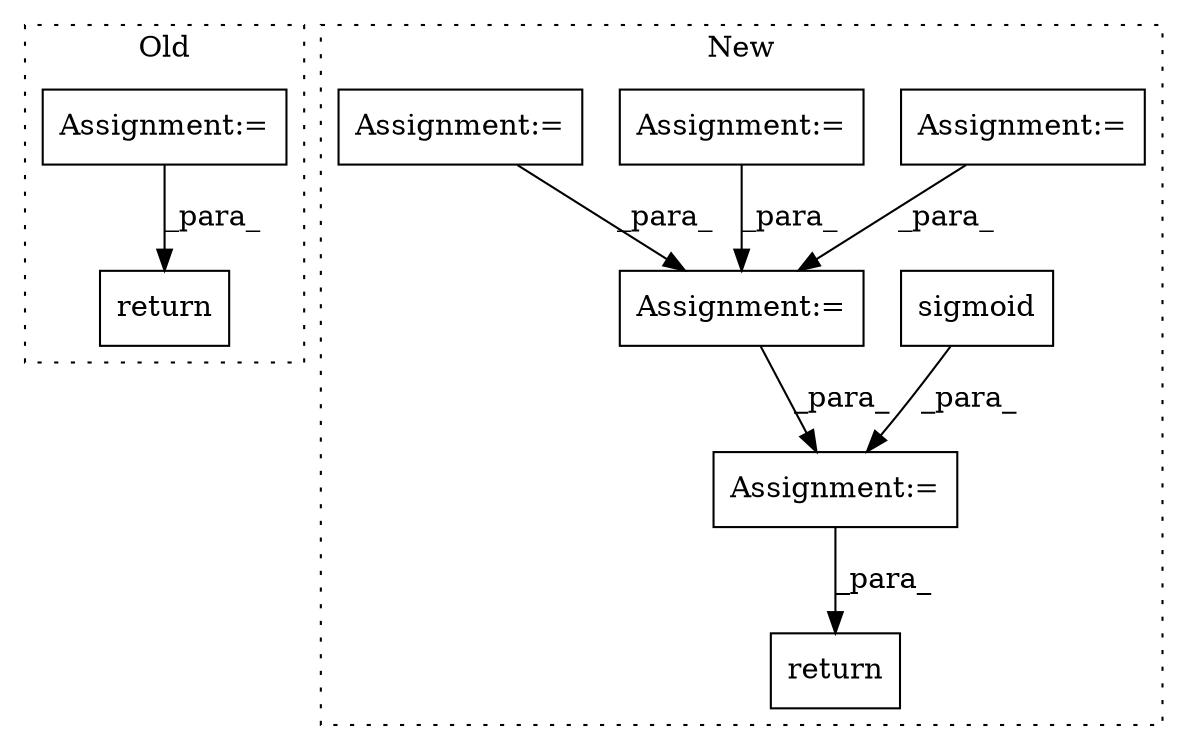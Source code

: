 digraph G {
subgraph cluster0 {
1 [label="return" a="41" s="1197" l="12" shape="box"];
4 [label="Assignment:=" a="7" s="1067" l="1" shape="box"];
label = "Old";
style="dotted";
}
subgraph cluster1 {
2 [label="sigmoid" a="32" s="1555,1581" l="8,1" shape="box"];
3 [label="return" a="41" s="1839" l="12" shape="box"];
5 [label="Assignment:=" a="7" s="1799" l="1" shape="box"];
6 [label="Assignment:=" a="7" s="1424" l="1" shape="box"];
7 [label="Assignment:=" a="7" s="1741" l="1" shape="box"];
8 [label="Assignment:=" a="7" s="1479" l="1" shape="box"];
9 [label="Assignment:=" a="7" s="1589" l="1" shape="box"];
label = "New";
style="dotted";
}
2 -> 5 [label="_para_"];
4 -> 1 [label="_para_"];
5 -> 3 [label="_para_"];
6 -> 7 [label="_para_"];
7 -> 5 [label="_para_"];
8 -> 7 [label="_para_"];
9 -> 7 [label="_para_"];
}